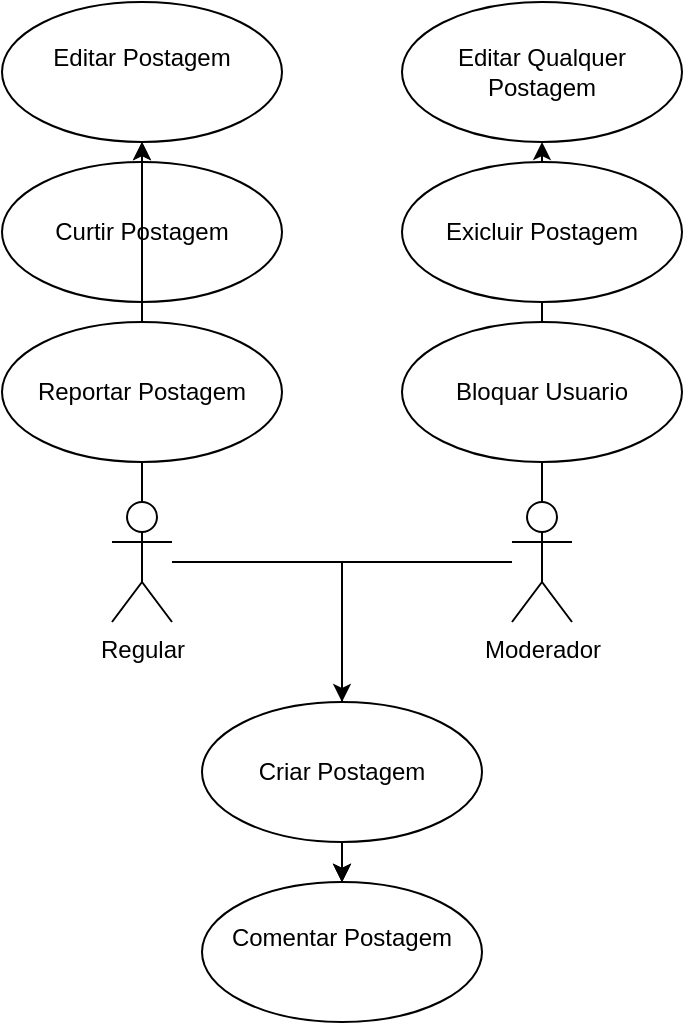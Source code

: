 <mxfile version="24.7.7">
  <diagram name="Página-1" id="oEHAJzPxStWgB8iob0_2">
    <mxGraphModel dx="1379" dy="796" grid="1" gridSize="10" guides="1" tooltips="1" connect="1" arrows="1" fold="1" page="1" pageScale="1" pageWidth="827" pageHeight="1169" math="0" shadow="0">
      <root>
        <mxCell id="0" />
        <mxCell id="1" parent="0" />
        <mxCell id="YxiSHbuK_-1eahVj8JlU-12" value="" style="edgeStyle=orthogonalEdgeStyle;rounded=0;orthogonalLoop=1;jettySize=auto;html=1;" edge="1" parent="1" source="YxiSHbuK_-1eahVj8JlU-1" target="YxiSHbuK_-1eahVj8JlU-8">
          <mxGeometry relative="1" as="geometry" />
        </mxCell>
        <mxCell id="YxiSHbuK_-1eahVj8JlU-18" style="edgeStyle=orthogonalEdgeStyle;rounded=0;orthogonalLoop=1;jettySize=auto;html=1;exitX=0.5;exitY=0;exitDx=0;exitDy=0;exitPerimeter=0;" edge="1" parent="1" source="YxiSHbuK_-1eahVj8JlU-1">
          <mxGeometry relative="1" as="geometry">
            <mxPoint x="110" y="160" as="targetPoint" />
          </mxGeometry>
        </mxCell>
        <mxCell id="YxiSHbuK_-1eahVj8JlU-1" value="Regular" style="shape=umlActor;verticalLabelPosition=bottom;verticalAlign=top;html=1;outlineConnect=0;" vertex="1" parent="1">
          <mxGeometry x="95" y="340" width="30" height="60" as="geometry" />
        </mxCell>
        <mxCell id="YxiSHbuK_-1eahVj8JlU-13" value="" style="edgeStyle=orthogonalEdgeStyle;rounded=0;orthogonalLoop=1;jettySize=auto;html=1;" edge="1" parent="1" source="YxiSHbuK_-1eahVj8JlU-2" target="YxiSHbuK_-1eahVj8JlU-6">
          <mxGeometry relative="1" as="geometry" />
        </mxCell>
        <mxCell id="YxiSHbuK_-1eahVj8JlU-14" value="" style="edgeStyle=orthogonalEdgeStyle;rounded=0;orthogonalLoop=1;jettySize=auto;html=1;" edge="1" parent="1" source="YxiSHbuK_-1eahVj8JlU-2" target="YxiSHbuK_-1eahVj8JlU-6">
          <mxGeometry relative="1" as="geometry" />
        </mxCell>
        <mxCell id="YxiSHbuK_-1eahVj8JlU-15" style="edgeStyle=orthogonalEdgeStyle;rounded=0;orthogonalLoop=1;jettySize=auto;html=1;entryX=0.5;entryY=1;entryDx=0;entryDy=0;" edge="1" parent="1" source="YxiSHbuK_-1eahVj8JlU-2" target="YxiSHbuK_-1eahVj8JlU-9">
          <mxGeometry relative="1" as="geometry" />
        </mxCell>
        <mxCell id="YxiSHbuK_-1eahVj8JlU-2" value="Moderador&lt;div&gt;&lt;br&gt;&lt;/div&gt;" style="shape=umlActor;verticalLabelPosition=bottom;verticalAlign=top;html=1;outlineConnect=0;" vertex="1" parent="1">
          <mxGeometry x="295" y="340" width="30" height="60" as="geometry" />
        </mxCell>
        <mxCell id="YxiSHbuK_-1eahVj8JlU-3" value="Editar Postagem&lt;div&gt;&lt;br&gt;&lt;/div&gt;" style="ellipse;whiteSpace=wrap;html=1;" vertex="1" parent="1">
          <mxGeometry x="40" y="90" width="140" height="70" as="geometry" />
        </mxCell>
        <mxCell id="YxiSHbuK_-1eahVj8JlU-4" value="Exicluir Postagem" style="ellipse;whiteSpace=wrap;html=1;" vertex="1" parent="1">
          <mxGeometry x="240" y="170" width="140" height="70" as="geometry" />
        </mxCell>
        <mxCell id="YxiSHbuK_-1eahVj8JlU-5" value="Bloquar Usuario" style="ellipse;whiteSpace=wrap;html=1;" vertex="1" parent="1">
          <mxGeometry x="240" y="250" width="140" height="70" as="geometry" />
        </mxCell>
        <mxCell id="YxiSHbuK_-1eahVj8JlU-6" value="Comentar Postagem&lt;div&gt;&lt;br&gt;&lt;/div&gt;" style="ellipse;whiteSpace=wrap;html=1;" vertex="1" parent="1">
          <mxGeometry x="140" y="530" width="140" height="70" as="geometry" />
        </mxCell>
        <mxCell id="YxiSHbuK_-1eahVj8JlU-7" value="Curtir Postagem" style="ellipse;whiteSpace=wrap;html=1;" vertex="1" parent="1">
          <mxGeometry x="40" y="170" width="140" height="70" as="geometry" />
        </mxCell>
        <mxCell id="YxiSHbuK_-1eahVj8JlU-16" style="edgeStyle=orthogonalEdgeStyle;rounded=0;orthogonalLoop=1;jettySize=auto;html=1;" edge="1" parent="1" source="YxiSHbuK_-1eahVj8JlU-8" target="YxiSHbuK_-1eahVj8JlU-6">
          <mxGeometry relative="1" as="geometry" />
        </mxCell>
        <mxCell id="YxiSHbuK_-1eahVj8JlU-8" value="Criar Postagem" style="ellipse;whiteSpace=wrap;html=1;" vertex="1" parent="1">
          <mxGeometry x="140" y="440" width="140" height="70" as="geometry" />
        </mxCell>
        <mxCell id="YxiSHbuK_-1eahVj8JlU-9" value="Editar Qualquer&lt;br&gt;Postagem" style="ellipse;whiteSpace=wrap;html=1;" vertex="1" parent="1">
          <mxGeometry x="240" y="90" width="140" height="70" as="geometry" />
        </mxCell>
        <mxCell id="YxiSHbuK_-1eahVj8JlU-17" style="edgeStyle=orthogonalEdgeStyle;rounded=0;orthogonalLoop=1;jettySize=auto;html=1;" edge="1" parent="1" source="YxiSHbuK_-1eahVj8JlU-10" target="YxiSHbuK_-1eahVj8JlU-3">
          <mxGeometry relative="1" as="geometry" />
        </mxCell>
        <mxCell id="YxiSHbuK_-1eahVj8JlU-10" value="Reportar Postagem" style="ellipse;whiteSpace=wrap;html=1;" vertex="1" parent="1">
          <mxGeometry x="40" y="250" width="140" height="70" as="geometry" />
        </mxCell>
      </root>
    </mxGraphModel>
  </diagram>
</mxfile>
